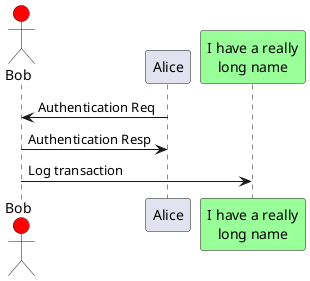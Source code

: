 @startuml
actor Bob #red
participant Alice
participant "I have a really\nlong name" as L #99FF99

Alice -> Bob: Authentication Req
Bob -> Alice: Authentication Resp
Bob ->L: Log transaction
@enduml